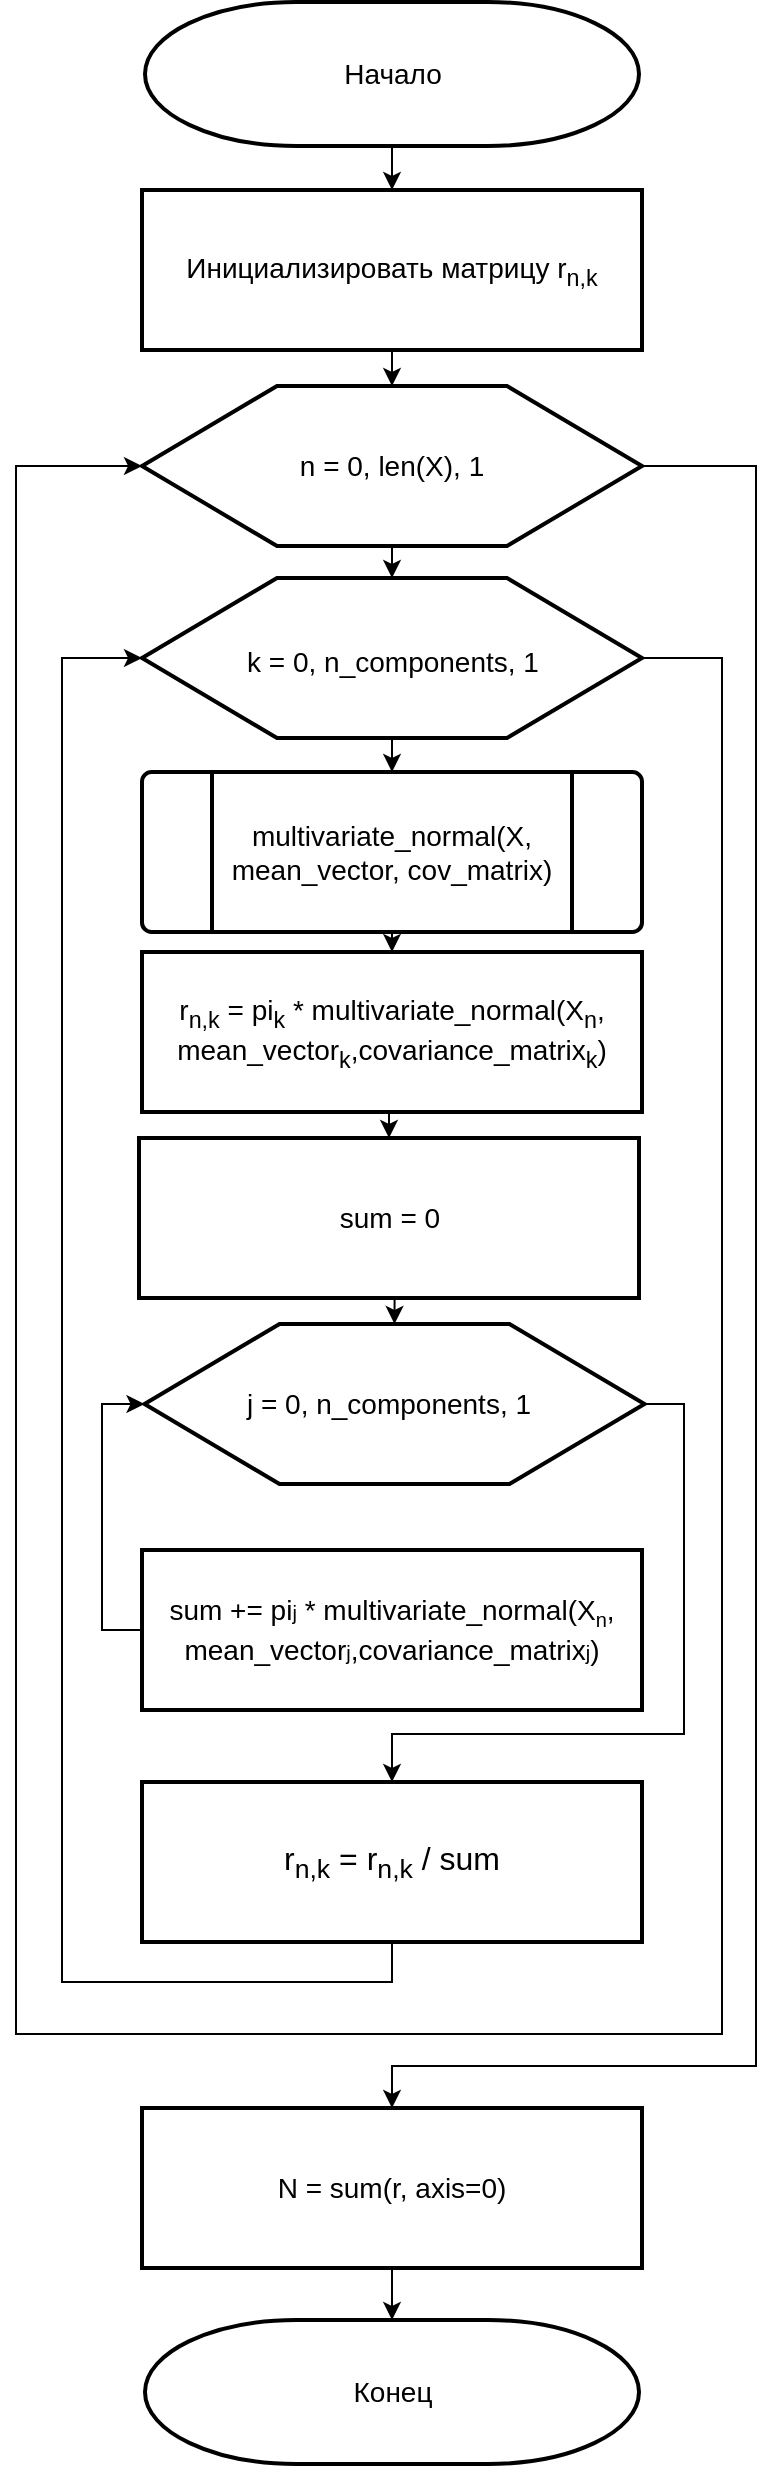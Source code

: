 <mxfile version="18.1.2" type="device"><diagram id="C5RBs43oDa-KdzZeNtuy" name="Page-1"><mxGraphModel dx="2271" dy="1240" grid="0" gridSize="10" guides="1" tooltips="1" connect="1" arrows="1" fold="1" page="0" pageScale="1" pageWidth="827" pageHeight="1169" math="0" shadow="0"><root><mxCell id="WIyWlLk6GJQsqaUBKTNV-0"/><mxCell id="WIyWlLk6GJQsqaUBKTNV-1" parent="WIyWlLk6GJQsqaUBKTNV-0"/><mxCell id="P9RJ53TRNxj7AKPWwHLT-29" style="edgeStyle=orthogonalEdgeStyle;rounded=0;orthogonalLoop=1;jettySize=auto;html=1;exitX=0.5;exitY=1;exitDx=0;exitDy=0;entryX=0.5;entryY=0;entryDx=0;entryDy=0;fontSize=12;" edge="1" parent="WIyWlLk6GJQsqaUBKTNV-1" source="4OYc0UORKzLAsoOClGFm-1" target="P9RJ53TRNxj7AKPWwHLT-1"><mxGeometry relative="1" as="geometry"/></mxCell><mxCell id="4OYc0UORKzLAsoOClGFm-1" value="&lt;span style=&quot;font-size: 14px;&quot;&gt;Инициализировать матрицу r&lt;sub&gt;n,k&lt;/sub&gt;&lt;/span&gt;" style="whiteSpace=wrap;html=1;strokeWidth=2;" parent="WIyWlLk6GJQsqaUBKTNV-1" vertex="1"><mxGeometry x="245" y="209" width="250" height="80" as="geometry"/></mxCell><mxCell id="4OYc0UORKzLAsoOClGFm-12" value="&lt;font style=&quot;font-size: 14px;&quot;&gt;Конец&lt;/font&gt;" style="strokeWidth=2;html=1;shape=mxgraph.flowchart.terminator;whiteSpace=wrap;" parent="WIyWlLk6GJQsqaUBKTNV-1" vertex="1"><mxGeometry x="246.5" y="1274" width="247" height="72" as="geometry"/></mxCell><mxCell id="4OYc0UORKzLAsoOClGFm-14" style="edgeStyle=orthogonalEdgeStyle;rounded=0;orthogonalLoop=1;jettySize=auto;html=1;exitX=0.5;exitY=1;exitDx=0;exitDy=0;exitPerimeter=0;entryX=0.5;entryY=0;entryDx=0;entryDy=0;fontSize=14;" parent="WIyWlLk6GJQsqaUBKTNV-1" source="4OYc0UORKzLAsoOClGFm-13" target="4OYc0UORKzLAsoOClGFm-1" edge="1"><mxGeometry relative="1" as="geometry"/></mxCell><mxCell id="4OYc0UORKzLAsoOClGFm-13" value="&lt;span style=&quot;font-size: 14px;&quot;&gt;Начало&lt;/span&gt;" style="strokeWidth=2;html=1;shape=mxgraph.flowchart.terminator;whiteSpace=wrap;" parent="WIyWlLk6GJQsqaUBKTNV-1" vertex="1"><mxGeometry x="246.5" y="115" width="247" height="72" as="geometry"/></mxCell><mxCell id="P9RJ53TRNxj7AKPWwHLT-23" style="edgeStyle=orthogonalEdgeStyle;rounded=0;orthogonalLoop=1;jettySize=auto;html=1;exitX=1;exitY=0.5;exitDx=0;exitDy=0;entryX=0.5;entryY=0;entryDx=0;entryDy=0;fontSize=12;" edge="1" parent="WIyWlLk6GJQsqaUBKTNV-1" source="P9RJ53TRNxj7AKPWwHLT-1" target="P9RJ53TRNxj7AKPWwHLT-21"><mxGeometry relative="1" as="geometry"><Array as="points"><mxPoint x="552" y="347"/><mxPoint x="552" y="1147"/><mxPoint x="370" y="1147"/></Array></mxGeometry></mxCell><mxCell id="P9RJ53TRNxj7AKPWwHLT-28" style="edgeStyle=orthogonalEdgeStyle;rounded=0;orthogonalLoop=1;jettySize=auto;html=1;exitX=0.5;exitY=1;exitDx=0;exitDy=0;entryX=0.5;entryY=0;entryDx=0;entryDy=0;fontSize=12;" edge="1" parent="WIyWlLk6GJQsqaUBKTNV-1" source="P9RJ53TRNxj7AKPWwHLT-1" target="P9RJ53TRNxj7AKPWwHLT-3"><mxGeometry relative="1" as="geometry"/></mxCell><mxCell id="P9RJ53TRNxj7AKPWwHLT-1" value="" style="verticalLabelPosition=bottom;verticalAlign=top;html=1;shape=hexagon;perimeter=hexagonPerimeter2;arcSize=6;size=0.27;strokeWidth=2;" vertex="1" parent="WIyWlLk6GJQsqaUBKTNV-1"><mxGeometry x="245" y="307" width="250" height="80" as="geometry"/></mxCell><mxCell id="P9RJ53TRNxj7AKPWwHLT-2" value="&lt;font style=&quot;font-size: 14px;&quot;&gt;n = 0, len(X), 1&lt;/font&gt;" style="text;html=1;strokeColor=none;fillColor=none;align=center;verticalAlign=middle;whiteSpace=wrap;rounded=0;" vertex="1" parent="WIyWlLk6GJQsqaUBKTNV-1"><mxGeometry x="319" y="332" width="102" height="30" as="geometry"/></mxCell><mxCell id="P9RJ53TRNxj7AKPWwHLT-20" style="edgeStyle=orthogonalEdgeStyle;rounded=0;orthogonalLoop=1;jettySize=auto;html=1;exitX=1;exitY=0.5;exitDx=0;exitDy=0;entryX=0;entryY=0.5;entryDx=0;entryDy=0;fontSize=12;" edge="1" parent="WIyWlLk6GJQsqaUBKTNV-1" source="P9RJ53TRNxj7AKPWwHLT-3" target="P9RJ53TRNxj7AKPWwHLT-1"><mxGeometry relative="1" as="geometry"><Array as="points"><mxPoint x="535" y="443"/><mxPoint x="535" y="1131"/><mxPoint x="182" y="1131"/><mxPoint x="182" y="347"/></Array></mxGeometry></mxCell><mxCell id="P9RJ53TRNxj7AKPWwHLT-27" style="edgeStyle=orthogonalEdgeStyle;rounded=0;orthogonalLoop=1;jettySize=auto;html=1;exitX=0.5;exitY=1;exitDx=0;exitDy=0;entryX=0.5;entryY=0;entryDx=0;entryDy=0;fontSize=12;" edge="1" parent="WIyWlLk6GJQsqaUBKTNV-1" source="P9RJ53TRNxj7AKPWwHLT-3" target="P9RJ53TRNxj7AKPWwHLT-7"><mxGeometry relative="1" as="geometry"/></mxCell><mxCell id="P9RJ53TRNxj7AKPWwHLT-3" value="" style="verticalLabelPosition=bottom;verticalAlign=top;html=1;shape=hexagon;perimeter=hexagonPerimeter2;arcSize=6;size=0.27;strokeWidth=2;" vertex="1" parent="WIyWlLk6GJQsqaUBKTNV-1"><mxGeometry x="245" y="403" width="250" height="80" as="geometry"/></mxCell><mxCell id="P9RJ53TRNxj7AKPWwHLT-4" value="&lt;font style=&quot;font-size: 14px;&quot;&gt;k = 0, n_components, 1&lt;/font&gt;" style="text;html=1;strokeColor=none;fillColor=none;align=center;verticalAlign=middle;whiteSpace=wrap;rounded=0;" vertex="1" parent="WIyWlLk6GJQsqaUBKTNV-1"><mxGeometry x="292.5" y="430" width="155" height="30" as="geometry"/></mxCell><mxCell id="P9RJ53TRNxj7AKPWwHLT-25" style="edgeStyle=orthogonalEdgeStyle;rounded=0;orthogonalLoop=1;jettySize=auto;html=1;exitX=0.5;exitY=1;exitDx=0;exitDy=0;entryX=0.5;entryY=0;entryDx=0;entryDy=0;fontSize=12;" edge="1" parent="WIyWlLk6GJQsqaUBKTNV-1" source="P9RJ53TRNxj7AKPWwHLT-5" target="P9RJ53TRNxj7AKPWwHLT-14"><mxGeometry relative="1" as="geometry"/></mxCell><mxCell id="P9RJ53TRNxj7AKPWwHLT-5" value="&lt;font style=&quot;font-size: 14px;&quot;&gt;r&lt;sub&gt;n,k&lt;/sub&gt;&amp;nbsp;= pi&lt;sub&gt;k&lt;/sub&gt;&amp;nbsp;* multivariate_normal(X&lt;sub&gt;n&lt;/sub&gt;, mean_vector&lt;sub&gt;k&lt;/sub&gt;,covariance_matrix&lt;sub&gt;k&lt;/sub&gt;)&lt;/font&gt;" style="whiteSpace=wrap;html=1;strokeWidth=2;" vertex="1" parent="WIyWlLk6GJQsqaUBKTNV-1"><mxGeometry x="245" y="590" width="250" height="80" as="geometry"/></mxCell><mxCell id="P9RJ53TRNxj7AKPWwHLT-26" style="edgeStyle=orthogonalEdgeStyle;rounded=0;orthogonalLoop=1;jettySize=auto;html=1;exitX=0.5;exitY=1;exitDx=0;exitDy=0;entryX=0.5;entryY=0;entryDx=0;entryDy=0;fontSize=12;" edge="1" parent="WIyWlLk6GJQsqaUBKTNV-1" source="P9RJ53TRNxj7AKPWwHLT-7" target="P9RJ53TRNxj7AKPWwHLT-5"><mxGeometry relative="1" as="geometry"/></mxCell><mxCell id="P9RJ53TRNxj7AKPWwHLT-7" value="" style="verticalLabelPosition=bottom;verticalAlign=top;html=1;shape=process;whiteSpace=wrap;rounded=1;size=0.14;arcSize=6;fontSize=14;strokeWidth=2;" vertex="1" parent="WIyWlLk6GJQsqaUBKTNV-1"><mxGeometry x="245" y="500" width="250" height="80" as="geometry"/></mxCell><mxCell id="P9RJ53TRNxj7AKPWwHLT-8" value="multivariate_normal(X, mean_vector, cov_matrix)" style="text;html=1;strokeColor=none;fillColor=none;align=center;verticalAlign=middle;whiteSpace=wrap;rounded=0;fontSize=14;" vertex="1" parent="WIyWlLk6GJQsqaUBKTNV-1"><mxGeometry x="274" y="525" width="192" height="30" as="geometry"/></mxCell><mxCell id="P9RJ53TRNxj7AKPWwHLT-18" style="edgeStyle=orthogonalEdgeStyle;rounded=0;orthogonalLoop=1;jettySize=auto;html=1;exitX=1;exitY=0.5;exitDx=0;exitDy=0;entryX=0.5;entryY=0;entryDx=0;entryDy=0;fontSize=12;" edge="1" parent="WIyWlLk6GJQsqaUBKTNV-1" source="P9RJ53TRNxj7AKPWwHLT-11" target="P9RJ53TRNxj7AKPWwHLT-17"><mxGeometry relative="1" as="geometry"><Array as="points"><mxPoint x="516" y="816"/><mxPoint x="516" y="981"/><mxPoint x="370" y="981"/></Array></mxGeometry></mxCell><mxCell id="P9RJ53TRNxj7AKPWwHLT-11" value="" style="verticalLabelPosition=bottom;verticalAlign=top;html=1;shape=hexagon;perimeter=hexagonPerimeter2;arcSize=6;size=0.27;strokeWidth=2;" vertex="1" parent="WIyWlLk6GJQsqaUBKTNV-1"><mxGeometry x="246.25" y="776" width="250" height="80" as="geometry"/></mxCell><mxCell id="P9RJ53TRNxj7AKPWwHLT-12" value="&lt;font style=&quot;font-size: 14px;&quot;&gt;j = 0, n_components, 1&lt;/font&gt;" style="text;html=1;strokeColor=none;fillColor=none;align=center;verticalAlign=middle;whiteSpace=wrap;rounded=0;" vertex="1" parent="WIyWlLk6GJQsqaUBKTNV-1"><mxGeometry x="291.25" y="801" width="155" height="30" as="geometry"/></mxCell><mxCell id="P9RJ53TRNxj7AKPWwHLT-16" style="edgeStyle=orthogonalEdgeStyle;rounded=0;orthogonalLoop=1;jettySize=auto;html=1;exitX=0;exitY=0.5;exitDx=0;exitDy=0;entryX=0;entryY=0.5;entryDx=0;entryDy=0;fontSize=12;" edge="1" parent="WIyWlLk6GJQsqaUBKTNV-1" source="P9RJ53TRNxj7AKPWwHLT-13" target="P9RJ53TRNxj7AKPWwHLT-11"><mxGeometry relative="1" as="geometry"/></mxCell><mxCell id="P9RJ53TRNxj7AKPWwHLT-13" value="&lt;span style=&quot;font-size: 14px;&quot;&gt;sum += pi&lt;/span&gt;&lt;span style=&quot;font-size: 10px;&quot;&gt;j&lt;/span&gt;&lt;span style=&quot;font-size: 14px;&quot;&gt;&amp;nbsp;* multivariate_normal(X&lt;/span&gt;&lt;sub&gt;n&lt;/sub&gt;&lt;span style=&quot;font-size: 14px;&quot;&gt;, mean_vector&lt;/span&gt;&lt;span style=&quot;font-size: 10px;&quot;&gt;j&lt;/span&gt;&lt;span style=&quot;font-size: 14px;&quot;&gt;,covariance_matrix&lt;/span&gt;&lt;span style=&quot;font-size: 10px;&quot;&gt;j&lt;/span&gt;&lt;span style=&quot;font-size: 14px;&quot;&gt;)&lt;/span&gt;" style="whiteSpace=wrap;html=1;strokeWidth=2;" vertex="1" parent="WIyWlLk6GJQsqaUBKTNV-1"><mxGeometry x="245" y="889" width="250" height="80" as="geometry"/></mxCell><mxCell id="P9RJ53TRNxj7AKPWwHLT-24" style="edgeStyle=orthogonalEdgeStyle;rounded=0;orthogonalLoop=1;jettySize=auto;html=1;exitX=0.5;exitY=1;exitDx=0;exitDy=0;entryX=0.5;entryY=0;entryDx=0;entryDy=0;fontSize=12;" edge="1" parent="WIyWlLk6GJQsqaUBKTNV-1" source="P9RJ53TRNxj7AKPWwHLT-14" target="P9RJ53TRNxj7AKPWwHLT-11"><mxGeometry relative="1" as="geometry"/></mxCell><mxCell id="P9RJ53TRNxj7AKPWwHLT-14" value="&lt;span style=&quot;font-size: 14px;&quot;&gt;sum = 0&lt;/span&gt;" style="whiteSpace=wrap;html=1;strokeWidth=2;" vertex="1" parent="WIyWlLk6GJQsqaUBKTNV-1"><mxGeometry x="243.5" y="683" width="250" height="80" as="geometry"/></mxCell><mxCell id="P9RJ53TRNxj7AKPWwHLT-19" style="edgeStyle=orthogonalEdgeStyle;rounded=0;orthogonalLoop=1;jettySize=auto;html=1;exitX=0.5;exitY=1;exitDx=0;exitDy=0;fontSize=12;entryX=0;entryY=0.5;entryDx=0;entryDy=0;" edge="1" parent="WIyWlLk6GJQsqaUBKTNV-1" source="P9RJ53TRNxj7AKPWwHLT-17" target="P9RJ53TRNxj7AKPWwHLT-3"><mxGeometry relative="1" as="geometry"><mxPoint x="210" y="671" as="targetPoint"/><Array as="points"><mxPoint x="370" y="1105"/><mxPoint x="205" y="1105"/><mxPoint x="205" y="443"/></Array></mxGeometry></mxCell><mxCell id="P9RJ53TRNxj7AKPWwHLT-17" value="&lt;font style=&quot;font-size: 16px;&quot;&gt;r&lt;sub&gt;n,k&lt;/sub&gt;&amp;nbsp;=&amp;nbsp;r&lt;sub&gt;n,k&lt;/sub&gt;&amp;nbsp;/ sum&lt;/font&gt;" style="whiteSpace=wrap;html=1;strokeWidth=2;" vertex="1" parent="WIyWlLk6GJQsqaUBKTNV-1"><mxGeometry x="245" y="1005" width="250" height="80" as="geometry"/></mxCell><mxCell id="P9RJ53TRNxj7AKPWwHLT-30" style="edgeStyle=orthogonalEdgeStyle;rounded=0;orthogonalLoop=1;jettySize=auto;html=1;exitX=0.5;exitY=1;exitDx=0;exitDy=0;entryX=0.5;entryY=0;entryDx=0;entryDy=0;entryPerimeter=0;fontSize=12;" edge="1" parent="WIyWlLk6GJQsqaUBKTNV-1" source="P9RJ53TRNxj7AKPWwHLT-21" target="4OYc0UORKzLAsoOClGFm-12"><mxGeometry relative="1" as="geometry"/></mxCell><mxCell id="P9RJ53TRNxj7AKPWwHLT-21" value="&lt;span style=&quot;font-size: 14px;&quot;&gt;N = sum(r, axis=0)&lt;/span&gt;" style="whiteSpace=wrap;html=1;strokeWidth=2;" vertex="1" parent="WIyWlLk6GJQsqaUBKTNV-1"><mxGeometry x="245" y="1168" width="250" height="80" as="geometry"/></mxCell></root></mxGraphModel></diagram></mxfile>